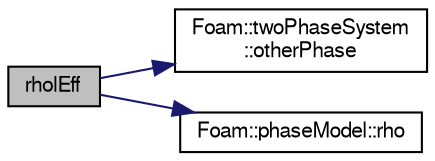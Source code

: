 digraph "rholEff"
{
  bgcolor="transparent";
  edge [fontname="FreeSans",fontsize="10",labelfontname="FreeSans",labelfontsize="10"];
  node [fontname="FreeSans",fontsize="10",shape=record];
  rankdir="LR";
  Node410 [label="rholEff",height=0.2,width=0.4,color="black", fillcolor="grey75", style="filled", fontcolor="black"];
  Node410 -> Node411 [color="midnightblue",fontsize="10",style="solid",fontname="FreeSans"];
  Node411 [label="Foam::twoPhaseSystem\l::otherPhase",height=0.2,width=0.4,color="black",URL="$a32386.html#a21dba21eddc0728483db4760c08b11c6",tooltip="Return the phase not given as an argument. "];
  Node410 -> Node412 [color="midnightblue",fontsize="10",style="solid",fontname="FreeSans"];
  Node412 [label="Foam::phaseModel::rho",height=0.2,width=0.4,color="black",URL="$a31934.html#a46ab7c53cd689e575890d47b12a5dbe7"];
}
